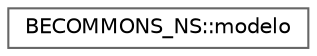 digraph "Gráfico de Hierarquia de Classes"
{
 // LATEX_PDF_SIZE
  bgcolor="transparent";
  edge [fontname=Helvetica,fontsize=10,labelfontname=Helvetica,labelfontsize=10];
  node [fontname=Helvetica,fontsize=10,shape=box,height=0.2,width=0.4];
  rankdir="LR";
  Node0 [id="Node000000",label="BECOMMONS_NS::modelo",height=0.2,width=0.4,color="grey40", fillcolor="white", style="filled",URL="$d0/d96/classBECOMMONS__NS_1_1modelo.html",tooltip=" "];
}
